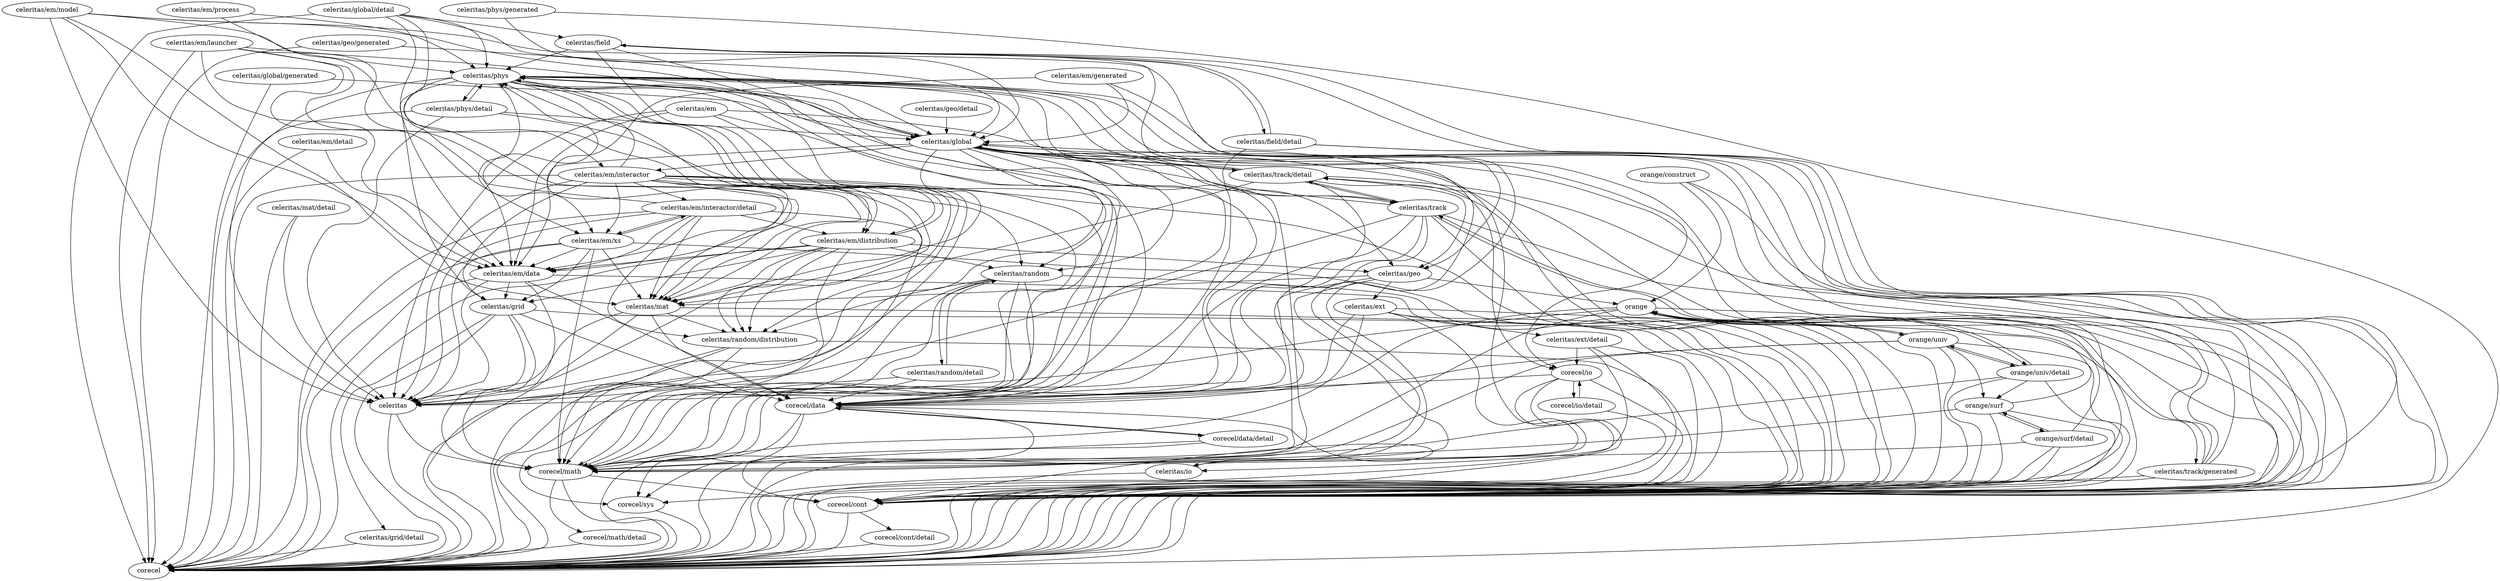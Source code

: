 digraph packages {
"corecel/math" -> "corecel" [weight=0.238] // [0.3333333333333333, 0.16666666666666666, 0.25, 1.0, 0.3333333333333333, 0.25, 1.0]
"corecel/math" -> "corecel/math/detail" [weight=0.250] // [0.3333333333333333, 0.16666666666666666, 0.25]
"corecel/cont" -> "corecel" [weight=0.229] // [0.5, 0.5, 0.3333333333333333, 0.5]
"corecel/math" -> "corecel/cont" [weight=0.167] // [0.16666666666666666]
"corecel/data" -> "corecel" [weight=0.144] // [0.2, 0.3333333333333333, 0.3333333333333333, 0.3333333333333333, 0.3333333333333333, 0.2]
"corecel/data" -> "corecel/cont" [weight=0.300] // [0.2, 0.3333333333333333, 0.3333333333333333, 0.3333333333333333]
"corecel/data" -> "corecel/data/detail" [weight=0.300] // [0.2, 0.3333333333333333, 0.3333333333333333, 0.3333333333333333]
"corecel/data" -> "corecel/sys" [weight=0.333] // [0.3333333333333333]
"celeritas" -> "corecel" [weight=0.333] // [0.5, 1.0, 0.5]
"corecel/io" -> "corecel/io/detail" [weight=0.567] // [1.0, 0.2, 0.5]
"corecel/sys" -> "corecel" [weight=0.314] // [0.14285714285714285, 1.0, 1.0, 0.5, 0.5]
"corecel/cont" -> "corecel/cont/detail" [weight=0.750] // [1.0, 0.5]
"corecel/io" -> "corecel/cont" [weight=0.350] // [0.2, 0.5]
"corecel/io" -> "corecel/data" [weight=0.200] // [0.2]
"corecel/io" -> "corecel" [weight=0.146] // [0.25, 0.3333333333333333]
"corecel/io" -> "corecel/sys" [weight=0.250] // [0.25]
"corecel/data" -> "corecel/math" [weight=0.500] // [0.5]
"corecel/math/detail" -> "corecel" [weight=0.500] // [1.0, 1.0, 1.0]
"corecel/data/detail" -> "corecel" [weight=0.113] // [0.2, 0.25]
"corecel/data/detail" -> "corecel/data" [weight=0.200] // [0.2]
"corecel/data/detail" -> "corecel/cont" [weight=0.225] // [0.2, 0.25]
"corecel/cont/detail" -> "corecel" [weight=0.208] // [0.3333333333333333, 0.5]
"corecel/io/detail" -> "corecel" [weight=0.500] // [1.0]
"celeritas/ext" -> "celeritas/ext/detail" [weight=0.384] // [1.0, 0.2, 0.5, 0.3333333333333333, 0.14285714285714285, 0.125]
"celeritas/ext" -> "corecel" [weight=0.200] // [0.2, 1.0, 0.5, 0.3333333333333333, 0.14285714285714285, 0.5, 0.125]
"celeritas/ext" -> "corecel/cont" [weight=0.086] // [0.2, 0.14285714285714285]
"corecel/io/detail" -> "corecel/io" [weight=1.000] // [1.0]
"celeritas/field" -> "corecel" [weight=0.163] // [0.5, 0.125, 0.3333333333333333, 0.14285714285714285, 0.25, 0.3333333333333333, 0.5, 0.5, 0.25]
"celeritas/field" -> "corecel/math" [weight=0.100] // [0.125, 0.14285714285714285, 0.3333333333333333]
"celeritas/field" -> "celeritas" [weight=0.153] // [0.3333333333333333, 0.25, 0.3333333333333333]
"celeritas/field" -> "celeritas/geo" [weight=0.571] // [0.14285714285714285, 1.0]
"celeritas/field" -> "celeritas/phys" [weight=0.143] // [0.14285714285714285]
"celeritas/field" -> "celeritas/field/detail" [weight=0.238] // [0.14285714285714285, 0.3333333333333333]
"celeritas/field" -> "corecel/cont" [weight=0.198] // [0.3333333333333333, 0.5, 0.5, 0.25]
"celeritas/field/detail" -> "corecel/math" [weight=0.100] // [0.2]
"celeritas/field/detail" -> "corecel/cont" [weight=0.100] // [0.2]
"celeritas/field/detail" -> "corecel" [weight=0.100] // [0.2]
"celeritas/field/detail" -> "celeritas/field" [weight=0.200] // [0.2]
"orange" -> "corecel/cont" [weight=0.113] // [0.25, 0.2]
"orange" -> "corecel" [weight=0.135] // [0.25, 0.2, 0.2, 0.2, 0.5]
"orange" -> "corecel/math" [weight=0.188] // [0.25, 0.5]
"celeritas/geo" -> "celeritas/ext" [weight=0.500] // [0.5, 0.5, 0.5]
"celeritas/geo" -> "orange" [weight=0.250] // [0.5, 0.5, 0.5]
"celeritas/geo" -> "corecel/data" [weight=0.300] // [1.0, 0.2]
"celeritas/geo" -> "corecel" [weight=0.100] // [0.2]
"celeritas/geo" -> "celeritas/mat" [weight=0.200] // [0.2]
"celeritas/geo/detail" -> "celeritas/global" [weight=1.000] // [1.0]
"celeritas/geo/generated" -> "celeritas/global" [weight=0.250] // [0.25]
"celeritas/geo/generated" -> "corecel" [weight=0.125] // [0.25]
"celeritas/ext" -> "celeritas/io" [weight=0.417] // [0.5, 0.3333333333333333]
"celeritas/io" -> "corecel" [weight=0.400] // [1.0, 0.5, 1.0, 1.0, 0.5]
"celeritas/ext/detail" -> "corecel/io" [weight=0.500] // [1.0]
"celeritas/ext/detail" -> "celeritas/io" [weight=0.333] // [0.3333333333333333]
"celeritas/ext/detail" -> "corecel" [weight=0.358] // [1.0, 1.0, 0.3333333333333333, 0.25, 1.0]
"orange" -> "corecel/data" [weight=0.100] // [0.2, 0.2]
"orange" -> "celeritas" [weight=0.100] // [0.2]
"orange" -> "orange/univ" [weight=0.100] // [0.2]
"orange" -> "orange/univ/detail" [weight=0.100] // [0.2]
"orange/construct" -> "orange" [weight=0.233] // [1.0, 0.2, 0.3333333333333333, 0.3333333333333333]
"orange/construct" -> "corecel/cont" [weight=0.133] // [0.2, 0.3333333333333333]
"orange/construct" -> "corecel" [weight=0.133] // [0.2, 0.3333333333333333]
"orange/surf" -> "corecel/cont" [weight=0.092] // [0.16666666666666666, 0.16666666666666666, 0.25, 0.16666666666666666, 0.16666666666666666]
"orange/surf" -> "corecel/math" [weight=0.100] // [0.16666666666666666, 0.16666666666666666, 0.16666666666666666, 0.16666666666666666, 0.3333333333333333]
"orange/surf" -> "corecel" [weight=0.104] // [0.16666666666666666, 0.16666666666666666, 0.25, 0.16666666666666666, 0.16666666666666666, 0.3333333333333333]
"orange/surf" -> "orange" [weight=0.258] // [0.16666666666666666, 0.16666666666666666, 0.25, 1.0, 1.0]
"orange/surf" -> "orange/surf/detail" [weight=0.200] // [0.16666666666666666, 0.16666666666666666, 0.16666666666666666, 0.16666666666666666, 0.3333333333333333]
"orange/surf/detail" -> "corecel/math" [weight=0.087] // [0.25, 0.1]
"orange/surf/detail" -> "corecel/cont" [weight=0.125] // [0.25]
"orange/surf/detail" -> "corecel" [weight=0.087] // [0.25, 0.1]
"orange/surf/detail" -> "orange" [weight=0.087] // [0.25, 0.1]
"orange/surf/detail" -> "orange/surf" [weight=0.100] // [0.1]
"orange/univ" -> "corecel/math" [weight=0.078] // [0.1111111111111111, 0.2]
"orange/univ" -> "corecel" [weight=0.056] // [0.1111111111111111]
"orange/univ" -> "orange" [weight=0.078] // [0.1111111111111111, 0.2]
"orange/univ" -> "orange/surf" [weight=0.111] // [0.1111111111111111]
"orange/univ" -> "orange/univ/detail" [weight=0.111] // [0.1111111111111111]
"orange/univ" -> "corecel/data" [weight=0.100] // [0.2]
"orange/univ" -> "corecel/cont" [weight=0.100] // [0.2]
"orange/univ/detail" -> "corecel" [weight=0.140] // [0.25, 0.5, 0.14285714285714285, 0.25, 0.3333333333333333, 0.2]
"orange/univ/detail" -> "corecel/cont" [weight=0.122] // [0.25, 0.14285714285714285, 0.25, 0.3333333333333333]
"orange/univ/detail" -> "orange" [weight=0.146] // [0.25, 0.3333333333333333]
"orange/univ/detail" -> "orange/surf" [weight=0.143] // [0.14285714285714285]
"orange/univ/detail" -> "orange/univ" [weight=0.171] // [0.14285714285714285, 0.2]
"orange/univ/detail" -> "corecel/math" [weight=0.113] // [0.25, 0.2]
"celeritas/phys" -> "corecel" [weight=0.137] // [0.25, 0.125, 0.125, 0.3333333333333333, 1.0, 0.25, 0.125, 0.125, 0.05555555555555555, 0.07142857142857142, 0.3333333333333333, 0.5]
"celeritas/phys" -> "celeritas" [weight=0.101] // [0.25, 0.5, 0.16666666666666666, 0.125, 0.25, 0.125, 0.07692307692307693, 0.125, 0.07142857142857142, 0.3333333333333333, 0.2]
"celeritas/phys" -> "corecel/data" [weight=0.114] // [0.5, 0.16666666666666666, 0.25, 0.25, 0.07692307692307693, 0.125]
"celeritas/phys" -> "celeritas/mat" [weight=0.098] // [0.16666666666666666, 0.05555555555555555, 0.07142857142857142]
"celeritas/phys" -> "corecel/cont" [weight=0.059] // [0.125, 0.125, 0.07692307692307693, 0.125, 0.05555555555555555, 0.2]
"celeritas/phys" -> "celeritas/io" [weight=0.125] // [0.125]
"celeritas/phys" -> "corecel/math" [weight=0.071] // [0.125, 0.3333333333333333, 0.125, 0.05555555555555555, 0.07142857142857142]
"celeritas/phys" -> "celeritas/global" [weight=0.264] // [0.3333333333333333, 0.3333333333333333, 0.125]
"celeritas/phys" -> "celeritas/phys/detail" [weight=0.333] // [0.3333333333333333]
"celeritas/phys" -> "celeritas/em/data" [weight=0.074] // [0.07692307692307693, 0.07142857142857142]
"celeritas/phys" -> "celeritas/grid" [weight=0.101] // [0.07692307692307693, 0.05555555555555555, 0.07142857142857142, 0.2]
"celeritas/phys" -> "corecel/io" [weight=0.500] // [1.0]
"celeritas/phys" -> "celeritas/em/distribution" [weight=0.056] // [0.05555555555555555]
"celeritas/phys" -> "celeritas/random" [weight=0.056] // [0.05555555555555555]
"celeritas/phys" -> "celeritas/random/distribution" [weight=0.056] // [0.05555555555555555]
"celeritas/phys" -> "celeritas/em/xs" [weight=0.071] // [0.07142857142857142]
"celeritas" -> "corecel/math" [weight=0.167] // [0.3333333333333333]
"celeritas/global/detail" -> "corecel" [weight=0.045] // [0.09090909090909091]
"celeritas/global/detail" -> "celeritas/field" [weight=0.091] // [0.09090909090909091]
"celeritas/global/detail" -> "celeritas/phys" [weight=0.091] // [0.09090909090909091]
"celeritas/global/detail" -> "celeritas/em/data" [weight=0.091] // [0.09090909090909091]
"celeritas/global/detail" -> "celeritas/em/distribution" [weight=0.091] // [0.09090909090909091]
"celeritas/global/detail" -> "celeritas/global" [weight=0.091] // [0.09090909090909091]
"celeritas/phys/detail" -> "celeritas/global" [weight=0.344] // [0.5, 0.3333333333333333, 0.2]
"celeritas/phys/detail" -> "celeritas/phys" [weight=0.350] // [0.5, 0.2]
"celeritas/phys/detail" -> "corecel" [weight=0.133] // [0.3333333333333333, 0.2]
"celeritas/phys/detail" -> "celeritas/random/distribution" [weight=0.200] // [0.2]
"celeritas/phys/detail" -> "celeritas" [weight=0.100] // [0.2]
"celeritas/global/generated" -> "celeritas/global" [weight=0.250] // [0.25]
"celeritas/global/generated" -> "corecel" [weight=0.125] // [0.25]
"celeritas/phys/generated" -> "celeritas/global" [weight=0.250] // [0.25, 0.25]
"celeritas/phys/generated" -> "corecel" [weight=0.125] // [0.25, 0.25]
"celeritas/em/interactor" -> "corecel" [weight=0.040] // [0.14285714285714285, 0.14285714285714285, 0.058823529411764705, 0.05555555555555555, 0.08333333333333333, 0.07692307692307693, 0.0625, 0.058823529411764705, 0.0625, 0.08333333333333333, 0.058823529411764705, 0.06666666666666667]
"celeritas/em/interactor" -> "corecel/cont" [weight=0.051] // [0.14285714285714285, 0.14285714285714285, 0.058823529411764705, 0.0625]
"celeritas/em/interactor" -> "celeritas/phys" [weight=0.074] // [0.14285714285714285, 0.058823529411764705, 0.05555555555555555, 0.08333333333333333, 0.07692307692307693, 0.0625, 0.058823529411764705, 0.0625, 0.08333333333333333, 0.058823529411764705, 0.06666666666666667]
"celeritas/em/interactor" -> "celeritas" [weight=0.040] // [0.14285714285714285, 0.14285714285714285, 0.058823529411764705, 0.05555555555555555, 0.08333333333333333, 0.07692307692307693, 0.0625, 0.058823529411764705, 0.0625, 0.08333333333333333, 0.058823529411764705, 0.06666666666666667]
"celeritas/em/interactor" -> "celeritas/random/distribution" [weight=0.086] // [0.14285714285714285, 0.14285714285714285, 0.058823529411764705, 0.08333333333333333, 0.07692307692307693, 0.0625, 0.058823529411764705, 0.0625, 0.08333333333333333]
"celeritas/em/interactor" -> "celeritas/em/data" [weight=0.119] // [0.14285714285714285, 0.14285714285714285, 0.058823529411764705, 0.05555555555555555, 0.08333333333333333, 0.07692307692307693, 0.0625, 0.058823529411764705, 0.0625, 0.08333333333333333, 0.058823529411764705, 0.06666666666666667]
"celeritas/em/data" -> "corecel/data" [weight=0.097] // [0.2, 0.25, 0.2, 0.2, 0.14285714285714285, 0.16666666666666666, 0.2]
"celeritas/em/data" -> "corecel" [weight=0.147] // [0.2, 0.25, 0.5, 0.2, 0.25, 1.0, 0.25, 0.16666666666666666, 0.3333333333333333, 0.25, 0.2, 0.14285714285714285, 0.16666666666666666, 0.2]
"celeritas/em/data" -> "celeritas" [weight=0.108] // [0.2, 0.25, 0.25, 0.16666666666666666, 0.3333333333333333, 0.25, 0.2, 0.14285714285714285, 0.16666666666666666, 0.2]
"celeritas/em" -> "corecel/data" [weight=0.100] // [0.2]
"celeritas/em" -> "corecel" [weight=0.100] // [0.2]
"celeritas/em" -> "celeritas/io" [weight=0.200] // [0.2]
"celeritas/em" -> "celeritas" [weight=0.100] // [0.2]
"celeritas/em" -> "celeritas/em/data" [weight=0.200] // [0.2]
"celeritas/em/model" -> "celeritas/phys" [weight=0.291] // [0.3333333333333333, 0.2, 0.3333333333333333, 0.3333333333333333, 0.16666666666666666, 0.5, 0.3333333333333333, 0.25, 0.25, 0.16666666666666666, 0.3333333333333333]
"celeritas/em/model" -> "celeritas/em/data" [weight=0.436] // [0.3333333333333333, 0.2, 0.3333333333333333, 0.3333333333333333, 0.16666666666666666, 0.5, 0.3333333333333333, 0.25, 0.25, 0.16666666666666666, 0.3333333333333333]
"celeritas/em/process" -> "celeritas/phys" [weight=0.312] // [0.25, 0.3333333333333333, 0.3333333333333333, 0.5, 0.3333333333333333, 0.25, 0.25, 0.25]
"celeritas/em/process" -> "celeritas/mat" [weight=0.250] // [0.25, 0.25, 0.25, 0.25]
"celeritas/em/model" -> "corecel/data" [weight=0.114] // [0.2, 0.16666666666666666, 0.25, 0.25, 0.16666666666666666, 0.3333333333333333]
"celeritas/em/xs" -> "corecel/math" [weight=0.059] // [0.125, 0.1111111111111111, 0.125, 0.1111111111111111]
"celeritas/em/xs" -> "corecel" [weight=0.064] // [0.125, 0.16666666666666666, 0.1111111111111111, 0.125, 0.1111111111111111]
"celeritas/em/xs" -> "celeritas" [weight=0.059] // [0.125, 0.1111111111111111, 0.125, 0.1111111111111111]
"celeritas/em/xs" -> "corecel/cont" [weight=0.073] // [0.125, 0.16666666666666666]
"celeritas/em/xs" -> "celeritas/mat" [weight=0.134] // [0.125, 0.16666666666666666, 0.1111111111111111]
"celeritas/em/xs" -> "celeritas/em/data" [weight=0.181] // [0.125, 0.125, 0.1111111111111111]
"celeritas/em/distribution" -> "corecel" [weight=0.078] // [0.3333333333333333, 0.125, 0.16666666666666666, 0.16666666666666666, 0.125, 0.2, 0.2, 0.09090909090909091, 0.07142857142857142, 0.07692307692307693]
"celeritas/em/distribution" -> "celeritas" [weight=0.087] // [0.125, 0.5, 0.16666666666666666, 0.16666666666666666, 0.2, 0.09090909090909091, 0.07142857142857142, 0.07692307692307693]
"celeritas/em/distribution" -> "celeritas/phys" [weight=0.091] // [0.125, 0.09090909090909091, 0.07142857142857142, 0.07692307692307693]
"celeritas/em/distribution" -> "celeritas/em/data" [weight=0.176] // [0.125, 0.125, 0.16666666666666666, 0.16666666666666666, 0.09090909090909091, 0.07142857142857142, 0.07692307692307693]
"celeritas/em/distribution" -> "celeritas/mat" [weight=0.098] // [0.125, 0.07142857142857142]
"celeritas/em/data" -> "corecel/cont" [weight=0.099] // [0.25, 0.2, 0.14285714285714285, 0.2]
"celeritas/em/model" -> "celeritas/io" [weight=0.167] // [0.16666666666666666, 0.16666666666666666]
"celeritas/em/model" -> "celeritas/mat" [weight=0.208] // [0.16666666666666666, 0.25, 0.25, 0.16666666666666666]
"celeritas/em/model" -> "celeritas" [weight=0.083] // [0.16666666666666666]
"celeritas/em/interactor" -> "corecel/math" [weight=0.033] // [0.058823529411764705, 0.05555555555555555, 0.08333333333333333, 0.07692307692307693, 0.0625, 0.058823529411764705, 0.0625, 0.08333333333333333, 0.058823529411764705, 0.06666666666666667]
"celeritas/em/interactor" -> "corecel/data" [weight=0.033] // [0.058823529411764705, 0.05555555555555555, 0.08333333333333333, 0.07692307692307693, 0.0625, 0.058823529411764705, 0.0625, 0.08333333333333333, 0.058823529411764705, 0.06666666666666667]
"celeritas/em/interactor" -> "celeritas/mat" [weight=0.060] // [0.058823529411764705, 0.05555555555555555, 0.0625, 0.058823529411764705, 0.06666666666666667]
"celeritas/em/interactor" -> "celeritas/em/xs" [weight=0.091] // [0.058823529411764705, 0.0625]
"celeritas/em/interactor" -> "celeritas/em/distribution" [weight=0.088] // [0.058823529411764705, 0.058823529411764705]
"celeritas/em/launcher" -> "corecel" [weight=0.102] // [0.2, 0.25, 0.25, 0.14285714285714285, 0.2, 0.2, 0.2, 0.2, 0.2]
"celeritas/em/launcher" -> "celeritas/global" [weight=0.218] // [0.2, 0.25, 0.25, 0.3333333333333333, 0.14285714285714285, 0.2, 0.2, 0.2, 0.2, 0.2]
"celeritas/em/launcher" -> "celeritas/em/data" [weight=0.326] // [0.2, 0.25, 0.25, 0.3333333333333333, 0.14285714285714285, 0.2, 0.2, 0.2, 0.2, 0.2]
"celeritas/em/launcher" -> "celeritas/em/interactor" [weight=0.326] // [0.2, 0.25, 0.25, 0.3333333333333333, 0.14285714285714285, 0.2, 0.2, 0.2, 0.2, 0.2]
"celeritas/em/interactor/detail" -> "corecel/math" [weight=0.062] // [0.2, 0.09090909090909091, 0.08333333333333333]
"celeritas/em/interactor/detail" -> "corecel" [weight=0.122] // [0.2, 0.3333333333333333, 0.2]
"celeritas/em/interactor/detail" -> "celeritas/random/distribution" [weight=0.156] // [0.2, 0.25, 0.09090909090909091, 0.08333333333333333]
"celeritas/em/interactor/detail" -> "celeritas/phys" [weight=0.141] // [0.25, 0.09090909090909091, 0.08333333333333333]
"celeritas/em/interactor/detail" -> "celeritas" [weight=0.096] // [0.25, 0.3333333333333333, 0.09090909090909091, 0.08333333333333333, 0.2]
"celeritas/em/interactor/detail" -> "celeritas/em/distribution" [weight=0.267] // [0.25, 0.08333333333333333, 0.2]
"celeritas/em/interactor" -> "celeritas/em/interactor/detail" [weight=0.090] // [0.05555555555555555, 0.058823529411764705, 0.058823529411764705, 0.06666666666666667]
"celeritas/em/distribution" -> "corecel/math" [weight=0.072] // [0.16666666666666666, 0.16666666666666666, 0.125, 0.2, 0.16666666666666666, 0.16666666666666666, 0.2, 0.09090909090909091, 0.07142857142857142, 0.07692307692307693]
"celeritas/em/distribution" -> "celeritas/random/distribution" [weight=0.149] // [0.16666666666666666, 0.16666666666666666, 0.125, 0.2, 0.16666666666666666, 0.16666666666666666, 0.2, 0.07142857142857142, 0.07692307692307693]
"celeritas/em/xs" -> "celeritas/grid" [weight=0.118] // [0.1111111111111111, 0.125]
"celeritas/em/xs" -> "celeritas/em/interactor/detail" [weight=0.167] // [0.1111111111111111, 0.1111111111111111]
"celeritas/em/data" -> "corecel/math" [weight=0.077] // [0.16666666666666666, 0.14285714285714285]
"celeritas/em/data" -> "celeritas/grid" [weight=0.167] // [0.16666666666666666, 0.16666666666666666]
"celeritas/em/interactor" -> "celeritas/grid" [weight=0.062] // [0.0625]
"celeritas/em/launcher" -> "celeritas/mat" [weight=0.143] // [0.14285714285714285]
"celeritas/em/launcher" -> "celeritas/em/xs" [weight=0.214] // [0.14285714285714285]
"celeritas/em/interactor/detail" -> "celeritas/mat" [weight=0.125] // [0.09090909090909091, 0.08333333333333333, 0.2]
"celeritas/em/interactor/detail" -> "celeritas/em/xs" [weight=0.136] // [0.09090909090909091]
"celeritas/em/interactor/detail" -> "celeritas/em/data" [weight=0.131] // [0.09090909090909091, 0.08333333333333333]
"celeritas/em/interactor" -> "celeritas/random" [weight=0.083] // [0.08333333333333333]
"celeritas/em/distribution" -> "celeritas/grid" [weight=0.115] // [0.16666666666666666, 0.16666666666666666, 0.09090909090909091, 0.07142857142857142, 0.07692307692307693]
"celeritas/em/distribution" -> "celeritas/geo" [weight=0.074] // [0.07142857142857142, 0.07692307692307693]
"celeritas/em/distribution" -> "celeritas/random" [weight=0.077] // [0.07692307692307693]
"celeritas/em/detail" -> "corecel" [weight=0.167] // [0.3333333333333333]
"celeritas/em/detail" -> "celeritas/em/data" [weight=0.500] // [0.3333333333333333]
"celeritas/em/generated" -> "corecel" [weight=0.125] // [0.25, 0.25, 0.25, 0.25, 0.25, 0.25, 0.25, 0.25, 0.25, 0.25]
"celeritas/em/generated" -> "celeritas/global" [weight=0.250] // [0.25, 0.25, 0.25, 0.25, 0.25, 0.25, 0.25, 0.25, 0.25, 0.25]
"celeritas/em/generated" -> "celeritas/em/data" [weight=0.375] // [0.25, 0.25, 0.25, 0.25, 0.25, 0.25, 0.25, 0.25, 0.25, 0.25]
"celeritas/grid" -> "corecel/data" [weight=0.113] // [0.16666666666666666, 0.125, 0.2, 0.2, 0.2, 0.3333333333333333, 0.25, 0.3333333333333333, 0.2, 0.25]
"celeritas/grid" -> "corecel" [weight=0.146] // [0.16666666666666666, 0.25, 0.2, 0.125, 0.2, 0.5, 0.3333333333333333, 0.25, 0.5, 0.3333333333333333, 0.5, 0.2, 0.25]
"celeritas/grid" -> "corecel/math" [weight=0.102] // [0.25, 0.125, 0.2, 0.2, 0.25]
"celeritas/grid" -> "corecel/cont" [weight=0.140] // [0.25, 0.2, 0.2, 0.3333333333333333, 0.5, 0.2]
"celeritas/grid" -> "celeritas/grid/detail" [weight=0.217] // [0.2, 0.2, 0.25]
"celeritas/grid" -> "celeritas" [weight=0.125] // [0.25]
"celeritas/grid/detail" -> "corecel" [weight=0.333] // [0.3333333333333333, 1.0]
"celeritas/mat" -> "corecel" [weight=0.107] // [0.14285714285714285, 0.3333333333333333, 0.25, 0.14285714285714285, 0.16666666666666666, 0.25]
"celeritas/mat" -> "corecel/cont" [weight=0.071] // [0.14285714285714285]
"celeritas/mat" -> "celeritas/random/distribution" [weight=0.143] // [0.14285714285714285]
"celeritas/mat" -> "celeritas" [weight=0.112] // [0.3333333333333333, 0.25, 0.14285714285714285, 0.16666666666666666]
"celeritas/mat" -> "corecel/data" [weight=0.098] // [0.25, 0.14285714285714285]
"celeritas/mat/detail" -> "corecel" [weight=0.250] // [0.5]
"celeritas/mat/detail" -> "celeritas" [weight=0.250] // [0.5]
"celeritas/random" -> "corecel" [weight=0.114] // [0.14285714285714285, 0.25, 0.25, 0.16666666666666666, 0.3333333333333333]
"celeritas/random" -> "corecel/data" [weight=0.121] // [0.14285714285714285, 0.25, 0.3333333333333333]
"celeritas/random" -> "corecel/sys" [weight=0.071] // [0.14285714285714285]
"celeritas/random" -> "celeritas/random/detail" [weight=0.155] // [0.14285714285714285, 0.16666666666666666]
"celeritas/random" -> "celeritas/random/distribution" [weight=0.250] // [0.25, 0.3333333333333333, 0.16666666666666666]
"celeritas/random" -> "corecel/cont" [weight=0.146] // [0.3333333333333333, 0.25]
"celeritas/random" -> "corecel/math" [weight=0.167] // [0.3333333333333333]
"celeritas/random/detail" -> "corecel" [weight=0.389] // [0.3333333333333333, 1.0, 1.0]
"celeritas/random/detail" -> "corecel/data" [weight=0.167] // [0.3333333333333333]
"celeritas/random/detail" -> "celeritas/random" [weight=0.333] // [0.3333333333333333]
"celeritas/random/distribution" -> "corecel" [weight=0.125] // [0.25, 0.25, 0.16666666666666666, 0.5, 0.25, 0.16666666666666666, 0.16666666666666666, 0.25, 0.25, 0.25, 0.25]
"celeritas/random/distribution" -> "corecel/math" [weight=0.083] // [0.16666666666666666, 0.16666666666666666, 0.16666666666666666]
"celeritas/random/distribution" -> "celeritas" [weight=0.100] // [0.16666666666666666, 0.25, 0.16666666666666666, 0.16666666666666666, 0.25]
"celeritas/random/distribution" -> "corecel/cont" [weight=0.125] // [0.25, 0.25]
"celeritas/global" -> "celeritas" [weight=0.312] // [1.0, 0.25]
"celeritas/global" -> "corecel/cont" [weight=0.125] // [0.25]
"celeritas/global" -> "corecel" [weight=0.125] // [0.25]
"celeritas/global" -> "corecel/io" [weight=0.500] // [1.0]
"celeritas/global" -> "corecel/data" [weight=0.045] // [0.09090909090909091, 0.09090909090909091]
"celeritas/global" -> "celeritas/geo" [weight=0.091] // [0.09090909090909091, 0.09090909090909091]
"celeritas/global" -> "celeritas/phys" [weight=0.091] // [0.09090909090909091, 0.09090909090909091]
"celeritas/global" -> "celeritas/em/data" [weight=0.091] // [0.09090909090909091]
"celeritas/global" -> "celeritas/mat" [weight=0.091] // [0.09090909090909091, 0.09090909090909091]
"celeritas/global" -> "celeritas/random" [weight=0.091] // [0.09090909090909091, 0.09090909090909091]
"celeritas/global" -> "celeritas/track" [weight=0.091] // [0.09090909090909091, 0.09090909090909091]
"celeritas/global" -> "celeritas/em/interactor" [weight=0.091] // [0.09090909090909091]
"celeritas/track" -> "corecel/data" [weight=0.065] // [0.16666666666666666, 0.125, 0.1]
"celeritas/track" -> "corecel" [weight=0.103] // [0.16666666666666666, 0.2, 0.125, 0.3333333333333333]
"celeritas/track" -> "celeritas/phys" [weight=0.206] // [0.16666666666666666, 0.2, 0.125, 0.3333333333333333]
"celeritas/track" -> "celeritas" [weight=0.073] // [0.16666666666666666, 0.125]
"celeritas/track" -> "corecel/cont" [weight=0.100] // [0.2]
"celeritas/track" -> "corecel/sys" [weight=0.062] // [0.125]
"celeritas/track" -> "corecel/math" [weight=0.050] // [0.1]
"celeritas/track" -> "celeritas/global" [weight=0.100] // [0.1]
"celeritas/track" -> "celeritas/track/detail" [weight=0.100] // [0.1]
"celeritas/track" -> "celeritas/track/generated" [weight=0.100] // [0.1]
"celeritas/global" -> "corecel/math" [weight=0.167] // [0.3333333333333333]
"celeritas/global" -> "celeritas/track/detail" [weight=0.333] // [0.3333333333333333]
"celeritas/track/detail" -> "celeritas/geo" [weight=0.123] // [0.1, 0.125, 0.14285714285714285]
"celeritas/track/detail" -> "celeritas/phys" [weight=0.123] // [0.1, 0.125, 0.14285714285714285]
"celeritas/track/detail" -> "celeritas/mat" [weight=0.100] // [0.1]
"celeritas/track/detail" -> "celeritas/global" [weight=0.175] // [0.1, 0.125, 0.14285714285714285, 0.3333333333333333]
"celeritas/track/detail" -> "celeritas/track" [weight=0.217] // [0.1, 0.125, 0.5, 0.14285714285714285]
"celeritas/track/detail" -> "corecel/cont" [weight=0.142] // [0.1, 0.5, 0.25]
"celeritas/track/detail" -> "corecel/math" [weight=0.086] // [0.125, 0.14285714285714285, 0.25]
"celeritas/track/detail" -> "corecel" [weight=0.139] // [0.25, 0.3333333333333333, 0.25]
"celeritas/track/generated" -> "corecel" [weight=0.096] // [0.2, 0.2, 0.16666666666666666, 0.2]
"celeritas/track/generated" -> "celeritas/track/detail" [weight=0.287] // [0.2, 0.2, 0.16666666666666666, 0.2]
"celeritas/track/generated" -> "celeritas/global" [weight=0.200] // [0.2, 0.2, 0.2]
"celeritas/track/generated" -> "celeritas/track" [weight=0.192] // [0.2, 0.2, 0.16666666666666666, 0.2]
"celeritas/track/generated" -> "corecel/cont" [weight=0.083] // [0.16666666666666666]
"celeritas/track/generated" -> "celeritas/phys" [weight=0.167] // [0.16666666666666666]
"celeritas/ext" -> "corecel/data" [weight=0.071] // [0.14285714285714285]
"celeritas/ext" -> "corecel/math" [weight=0.062] // [0.125]
"celeritas/ext/detail" -> "corecel/cont" [weight=0.146] // [0.3333333333333333, 0.25]
}
